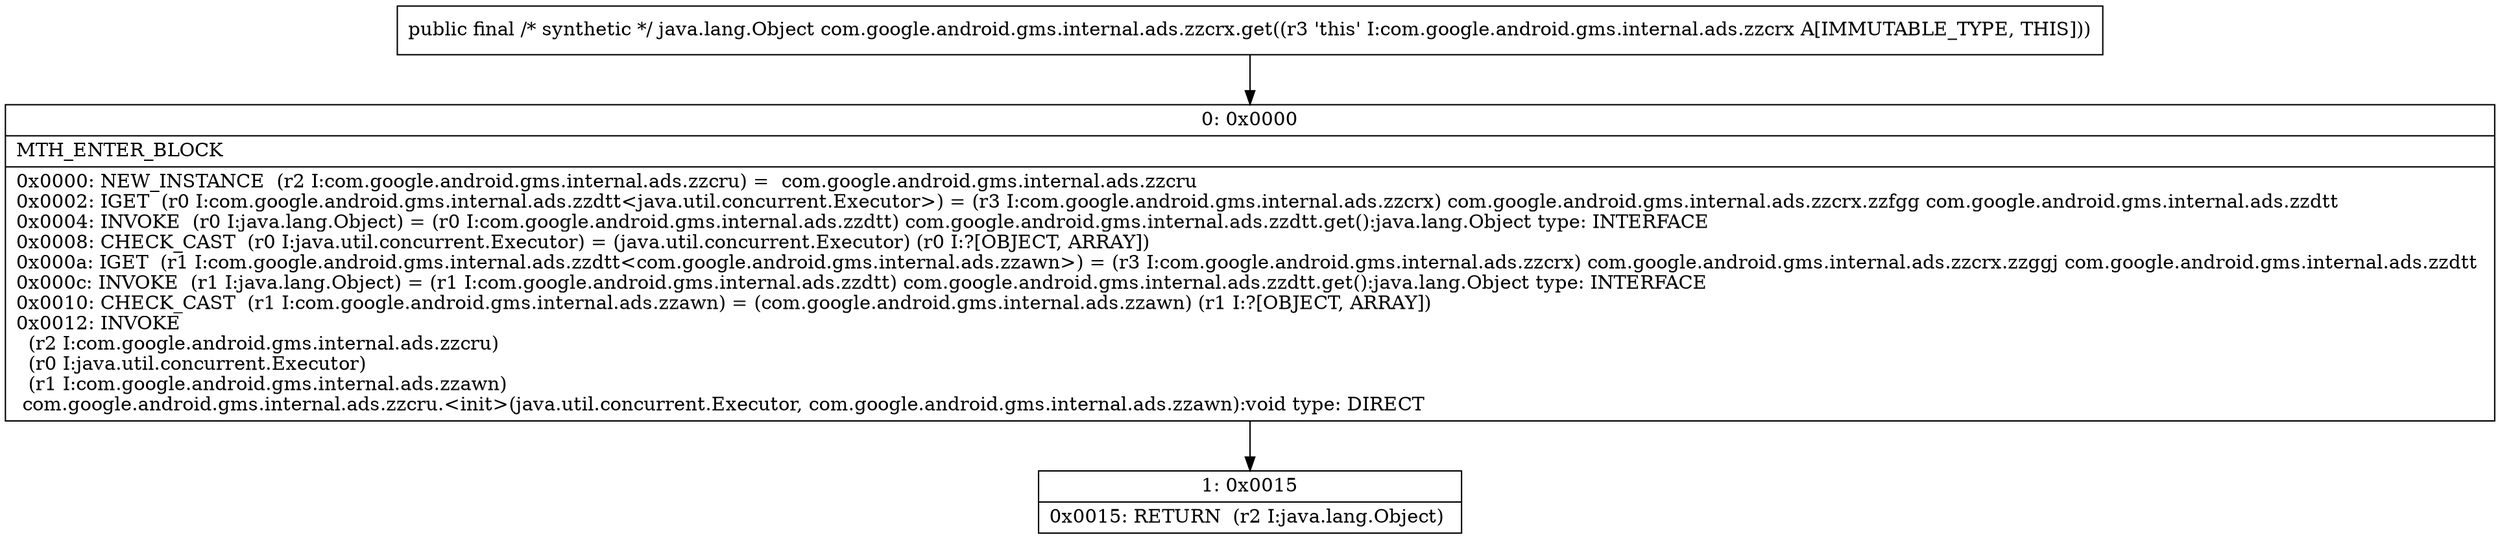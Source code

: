 digraph "CFG forcom.google.android.gms.internal.ads.zzcrx.get()Ljava\/lang\/Object;" {
Node_0 [shape=record,label="{0\:\ 0x0000|MTH_ENTER_BLOCK\l|0x0000: NEW_INSTANCE  (r2 I:com.google.android.gms.internal.ads.zzcru) =  com.google.android.gms.internal.ads.zzcru \l0x0002: IGET  (r0 I:com.google.android.gms.internal.ads.zzdtt\<java.util.concurrent.Executor\>) = (r3 I:com.google.android.gms.internal.ads.zzcrx) com.google.android.gms.internal.ads.zzcrx.zzfgg com.google.android.gms.internal.ads.zzdtt \l0x0004: INVOKE  (r0 I:java.lang.Object) = (r0 I:com.google.android.gms.internal.ads.zzdtt) com.google.android.gms.internal.ads.zzdtt.get():java.lang.Object type: INTERFACE \l0x0008: CHECK_CAST  (r0 I:java.util.concurrent.Executor) = (java.util.concurrent.Executor) (r0 I:?[OBJECT, ARRAY]) \l0x000a: IGET  (r1 I:com.google.android.gms.internal.ads.zzdtt\<com.google.android.gms.internal.ads.zzawn\>) = (r3 I:com.google.android.gms.internal.ads.zzcrx) com.google.android.gms.internal.ads.zzcrx.zzggj com.google.android.gms.internal.ads.zzdtt \l0x000c: INVOKE  (r1 I:java.lang.Object) = (r1 I:com.google.android.gms.internal.ads.zzdtt) com.google.android.gms.internal.ads.zzdtt.get():java.lang.Object type: INTERFACE \l0x0010: CHECK_CAST  (r1 I:com.google.android.gms.internal.ads.zzawn) = (com.google.android.gms.internal.ads.zzawn) (r1 I:?[OBJECT, ARRAY]) \l0x0012: INVOKE  \l  (r2 I:com.google.android.gms.internal.ads.zzcru)\l  (r0 I:java.util.concurrent.Executor)\l  (r1 I:com.google.android.gms.internal.ads.zzawn)\l com.google.android.gms.internal.ads.zzcru.\<init\>(java.util.concurrent.Executor, com.google.android.gms.internal.ads.zzawn):void type: DIRECT \l}"];
Node_1 [shape=record,label="{1\:\ 0x0015|0x0015: RETURN  (r2 I:java.lang.Object) \l}"];
MethodNode[shape=record,label="{public final \/* synthetic *\/ java.lang.Object com.google.android.gms.internal.ads.zzcrx.get((r3 'this' I:com.google.android.gms.internal.ads.zzcrx A[IMMUTABLE_TYPE, THIS])) }"];
MethodNode -> Node_0;
Node_0 -> Node_1;
}

